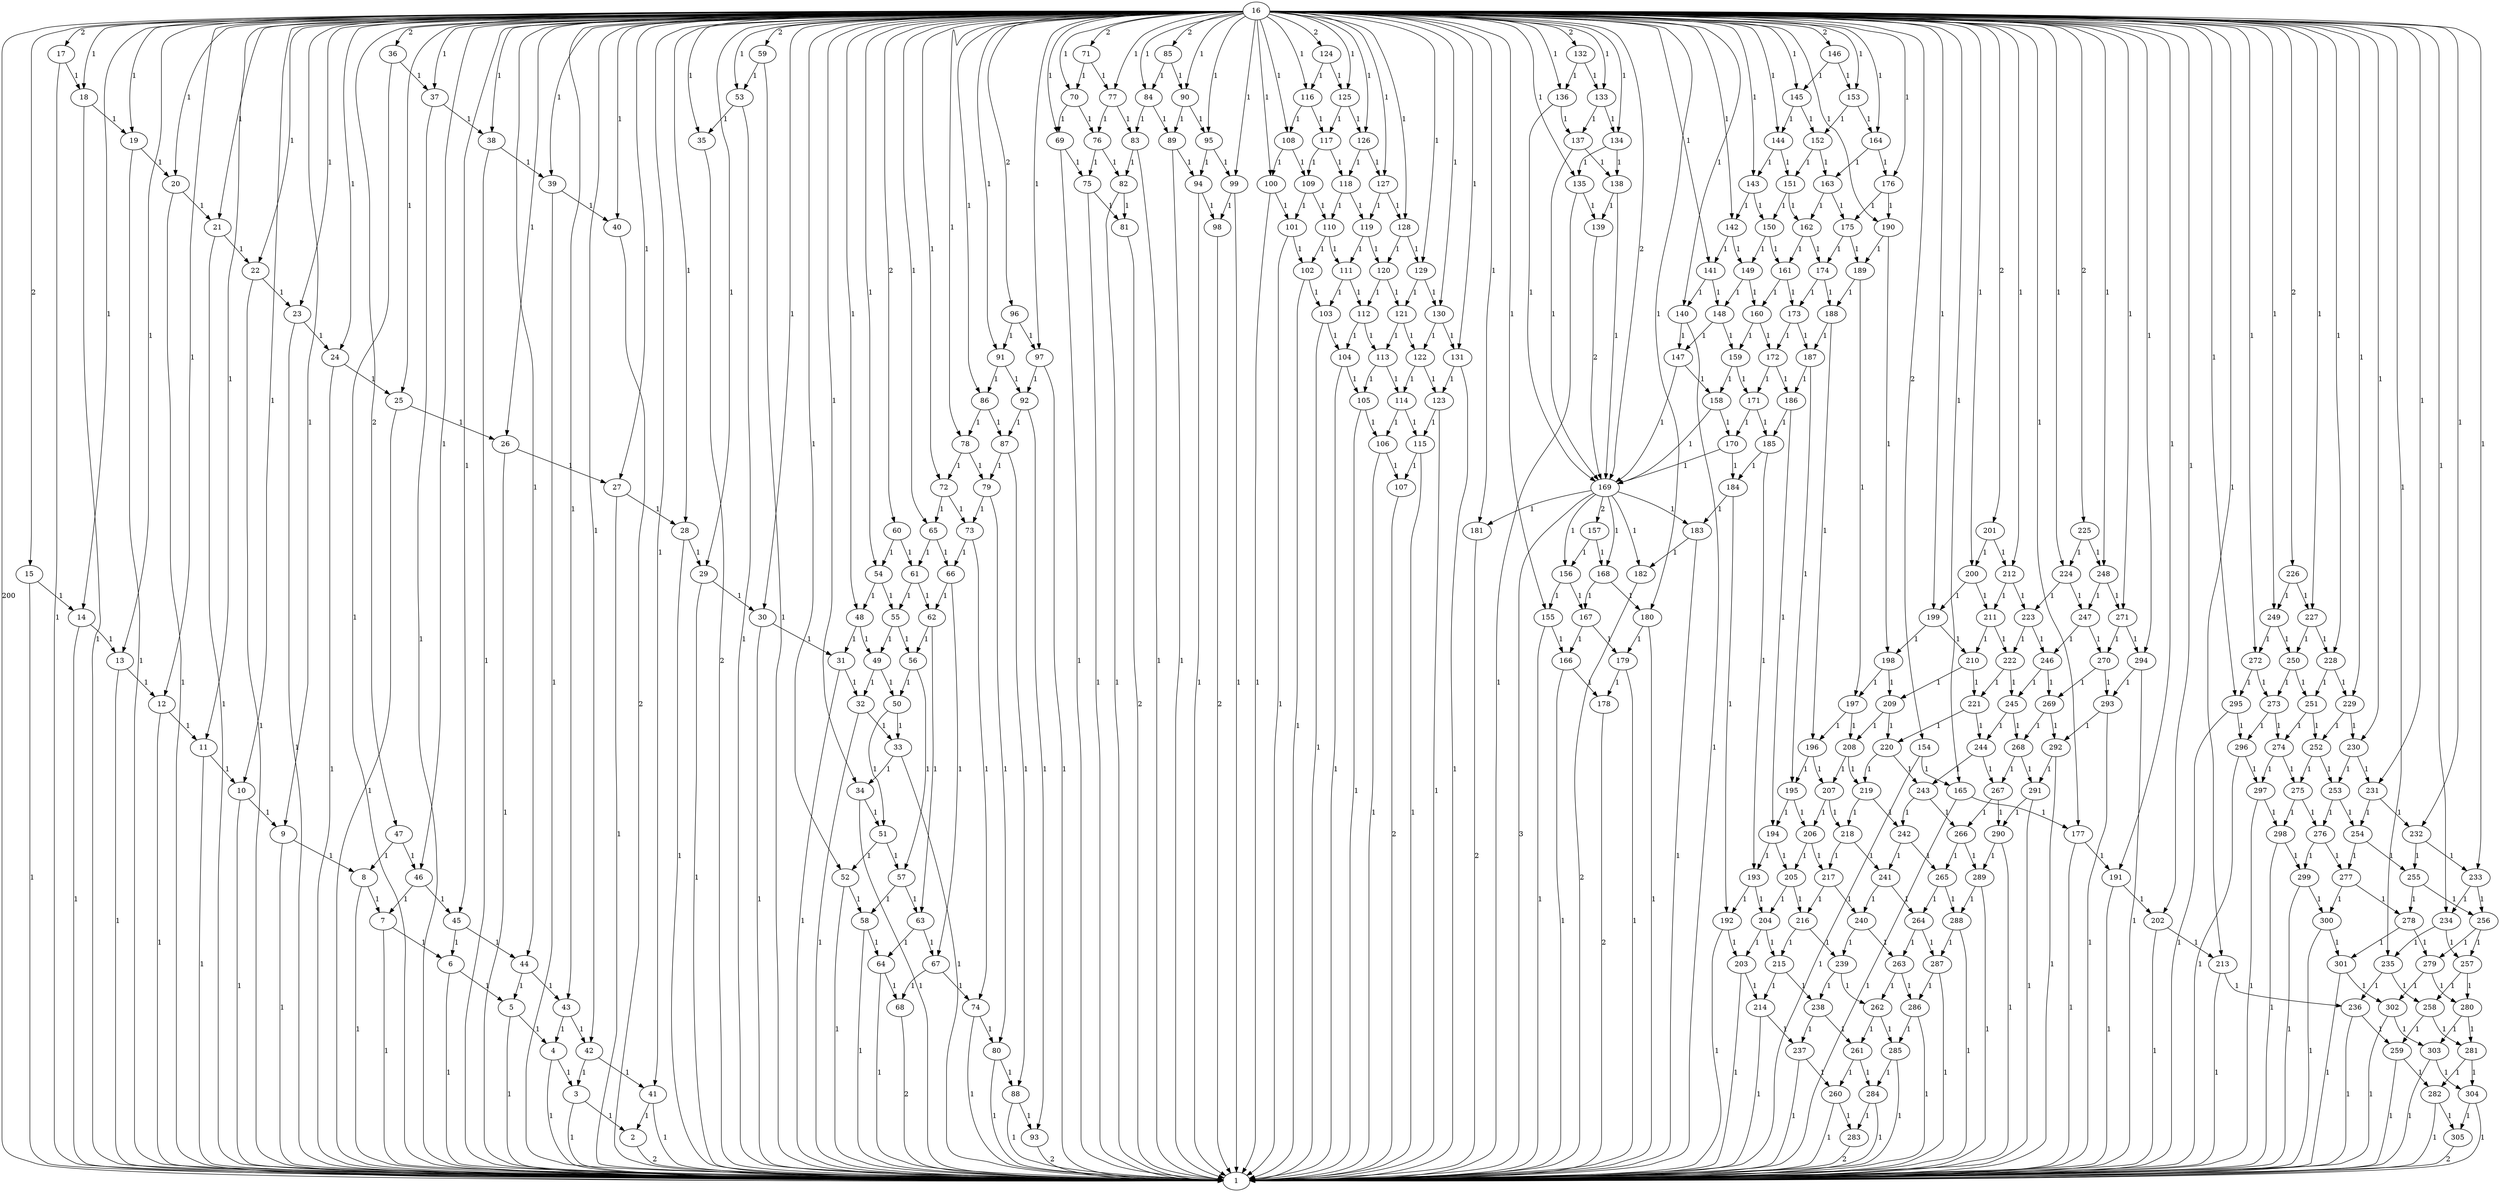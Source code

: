 digraph {
2 -> 1 [label=2];
3 -> 1 [label=1];
3 -> 2 [label=1];
4 -> 1 [label=1];
4 -> 3 [label=1];
5 -> 1 [label=1];
5 -> 4 [label=1];
6 -> 1 [label=1];
6 -> 5 [label=1];
7 -> 1 [label=1];
7 -> 6 [label=1];
8 -> 1 [label=1];
8 -> 7 [label=1];
9 -> 1 [label=1];
9 -> 8 [label=1];
10 -> 1 [label=1];
10 -> 9 [label=1];
11 -> 1 [label=1];
11 -> 10 [label=1];
12 -> 1 [label=1];
12 -> 11 [label=1];
13 -> 1 [label=1];
13 -> 12 [label=1];
14 -> 1 [label=1];
14 -> 13 [label=1];
15 -> 1 [label=1];
15 -> 14 [label=1];
16 -> 1 [label=200];
16 -> 9 [label=1];
16 -> 10 [label=1];
16 -> 11 [label=1];
16 -> 12 [label=1];
16 -> 13 [label=1];
16 -> 14 [label=1];
16 -> 15 [label=2];
16 -> 17 [label=2];
16 -> 18 [label=1];
16 -> 19 [label=1];
16 -> 20 [label=1];
16 -> 21 [label=1];
16 -> 22 [label=1];
16 -> 23 [label=1];
16 -> 24 [label=1];
16 -> 25 [label=1];
16 -> 26 [label=1];
16 -> 27 [label=1];
16 -> 28 [label=1];
16 -> 29 [label=1];
16 -> 30 [label=1];
16 -> 34 [label=1];
16 -> 35 [label=1];
16 -> 36 [label=2];
16 -> 37 [label=1];
16 -> 38 [label=1];
16 -> 39 [label=1];
16 -> 40 [label=1];
16 -> 41 [label=1];
16 -> 42 [label=1];
16 -> 43 [label=1];
16 -> 44 [label=1];
16 -> 45 [label=1];
16 -> 46 [label=1];
16 -> 47 [label=2];
16 -> 48 [label=1];
16 -> 52 [label=1];
16 -> 53 [label=1];
16 -> 54 [label=1];
16 -> 59 [label=2];
16 -> 60 [label=2];
16 -> 65 [label=1];
16 -> 69 [label=1];
16 -> 70 [label=1];
16 -> 71 [label=2];
16 -> 72 [label=1];
16 -> 77 [label=1];
16 -> 78 [label=1];
16 -> 84 [label=1];
16 -> 85 [label=2];
16 -> 86 [label=1];
16 -> 90 [label=1];
16 -> 91 [label=1];
16 -> 95 [label=1];
16 -> 96 [label=2];
16 -> 97 [label=1];
16 -> 99 [label=1];
16 -> 100 [label=1];
16 -> 108 [label=1];
16 -> 116 [label=1];
16 -> 124 [label=2];
16 -> 125 [label=1];
16 -> 126 [label=1];
16 -> 127 [label=1];
16 -> 128 [label=1];
16 -> 129 [label=1];
16 -> 130 [label=1];
16 -> 131 [label=1];
16 -> 132 [label=2];
16 -> 133 [label=1];
16 -> 134 [label=1];
16 -> 135 [label=1];
16 -> 136 [label=1];
16 -> 140 [label=1];
16 -> 141 [label=1];
16 -> 142 [label=1];
16 -> 143 [label=1];
16 -> 144 [label=1];
16 -> 145 [label=1];
16 -> 146 [label=2];
16 -> 153 [label=1];
16 -> 154 [label=2];
16 -> 155 [label=1];
16 -> 164 [label=1];
16 -> 165 [label=1];
16 -> 169 [label=2];
16 -> 176 [label=1];
16 -> 177 [label=1];
16 -> 180 [label=1];
16 -> 181 [label=1];
16 -> 190 [label=1];
16 -> 191 [label=1];
16 -> 199 [label=1];
16 -> 200 [label=1];
16 -> 201 [label=2];
16 -> 202 [label=1];
16 -> 212 [label=1];
16 -> 213 [label=1];
16 -> 224 [label=1];
16 -> 225 [label=2];
16 -> 226 [label=2];
16 -> 227 [label=1];
16 -> 228 [label=1];
16 -> 229 [label=1];
16 -> 230 [label=1];
16 -> 231 [label=1];
16 -> 232 [label=1];
16 -> 233 [label=1];
16 -> 234 [label=1];
16 -> 235 [label=1];
16 -> 248 [label=1];
16 -> 249 [label=1];
16 -> 271 [label=1];
16 -> 272 [label=1];
16 -> 294 [label=1];
16 -> 295 [label=1];
17 -> 1 [label=1];
17 -> 18 [label=1];
18 -> 1 [label=1];
18 -> 19 [label=1];
19 -> 1 [label=1];
19 -> 20 [label=1];
20 -> 1 [label=1];
20 -> 21 [label=1];
21 -> 1 [label=1];
21 -> 22 [label=1];
22 -> 1 [label=1];
22 -> 23 [label=1];
23 -> 1 [label=1];
23 -> 24 [label=1];
24 -> 1 [label=1];
24 -> 25 [label=1];
25 -> 1 [label=1];
25 -> 26 [label=1];
26 -> 1 [label=1];
26 -> 27 [label=1];
27 -> 1 [label=1];
27 -> 28 [label=1];
28 -> 1 [label=1];
28 -> 29 [label=1];
29 -> 1 [label=1];
29 -> 30 [label=1];
30 -> 1 [label=1];
30 -> 31 [label=1];
31 -> 1 [label=1];
31 -> 32 [label=1];
32 -> 1 [label=1];
32 -> 33 [label=1];
33 -> 1 [label=1];
33 -> 34 [label=1];
34 -> 1 [label=1];
34 -> 51 [label=1];
35 -> 1 [label=2];
36 -> 1 [label=1];
36 -> 37 [label=1];
37 -> 1 [label=1];
37 -> 38 [label=1];
38 -> 1 [label=1];
38 -> 39 [label=1];
39 -> 1 [label=1];
39 -> 40 [label=1];
40 -> 1 [label=2];
41 -> 1 [label=1];
41 -> 2 [label=1];
42 -> 3 [label=1];
42 -> 41 [label=1];
43 -> 4 [label=1];
43 -> 42 [label=1];
44 -> 5 [label=1];
44 -> 43 [label=1];
45 -> 6 [label=1];
45 -> 44 [label=1];
46 -> 7 [label=1];
46 -> 45 [label=1];
47 -> 8 [label=1];
47 -> 46 [label=1];
48 -> 31 [label=1];
48 -> 49 [label=1];
49 -> 32 [label=1];
49 -> 50 [label=1];
50 -> 33 [label=1];
50 -> 51 [label=1];
51 -> 52 [label=1];
51 -> 57 [label=1];
52 -> 1 [label=1];
52 -> 58 [label=1];
53 -> 1 [label=1];
53 -> 35 [label=1];
54 -> 48 [label=1];
54 -> 55 [label=1];
55 -> 49 [label=1];
55 -> 56 [label=1];
56 -> 50 [label=1];
56 -> 57 [label=1];
57 -> 58 [label=1];
57 -> 63 [label=1];
58 -> 1 [label=1];
58 -> 64 [label=1];
59 -> 1 [label=1];
59 -> 53 [label=1];
60 -> 54 [label=1];
60 -> 61 [label=1];
61 -> 55 [label=1];
61 -> 62 [label=1];
62 -> 56 [label=1];
62 -> 63 [label=1];
63 -> 64 [label=1];
63 -> 67 [label=1];
64 -> 1 [label=1];
64 -> 68 [label=1];
65 -> 61 [label=1];
65 -> 66 [label=1];
66 -> 62 [label=1];
66 -> 67 [label=1];
67 -> 68 [label=1];
67 -> 74 [label=1];
68 -> 1 [label=2];
69 -> 1 [label=1];
69 -> 75 [label=1];
70 -> 69 [label=1];
70 -> 76 [label=1];
71 -> 70 [label=1];
71 -> 77 [label=1];
72 -> 65 [label=1];
72 -> 73 [label=1];
73 -> 66 [label=1];
73 -> 74 [label=1];
74 -> 1 [label=1];
74 -> 80 [label=1];
75 -> 1 [label=1];
75 -> 81 [label=1];
76 -> 75 [label=1];
76 -> 82 [label=1];
77 -> 76 [label=1];
77 -> 83 [label=1];
78 -> 72 [label=1];
78 -> 79 [label=1];
79 -> 73 [label=1];
79 -> 80 [label=1];
80 -> 1 [label=1];
80 -> 88 [label=1];
81 -> 1 [label=2];
82 -> 1 [label=1];
82 -> 81 [label=1];
83 -> 1 [label=1];
83 -> 82 [label=1];
84 -> 83 [label=1];
84 -> 89 [label=1];
85 -> 84 [label=1];
85 -> 90 [label=1];
86 -> 78 [label=1];
86 -> 87 [label=1];
87 -> 79 [label=1];
87 -> 88 [label=1];
88 -> 1 [label=1];
88 -> 93 [label=1];
89 -> 1 [label=1];
89 -> 94 [label=1];
90 -> 89 [label=1];
90 -> 95 [label=1];
91 -> 86 [label=1];
91 -> 92 [label=1];
92 -> 87 [label=1];
92 -> 93 [label=1];
93 -> 1 [label=2];
94 -> 1 [label=1];
94 -> 98 [label=1];
95 -> 94 [label=1];
95 -> 99 [label=1];
96 -> 91 [label=1];
96 -> 97 [label=1];
97 -> 1 [label=1];
97 -> 92 [label=1];
98 -> 1 [label=2];
99 -> 1 [label=1];
99 -> 98 [label=1];
100 -> 1 [label=1];
100 -> 101 [label=1];
101 -> 1 [label=1];
101 -> 102 [label=1];
102 -> 1 [label=1];
102 -> 103 [label=1];
103 -> 1 [label=1];
103 -> 104 [label=1];
104 -> 1 [label=1];
104 -> 105 [label=1];
105 -> 1 [label=1];
105 -> 106 [label=1];
106 -> 1 [label=1];
106 -> 107 [label=1];
107 -> 1 [label=2];
108 -> 100 [label=1];
108 -> 109 [label=1];
109 -> 101 [label=1];
109 -> 110 [label=1];
110 -> 102 [label=1];
110 -> 111 [label=1];
111 -> 103 [label=1];
111 -> 112 [label=1];
112 -> 104 [label=1];
112 -> 113 [label=1];
113 -> 105 [label=1];
113 -> 114 [label=1];
114 -> 106 [label=1];
114 -> 115 [label=1];
115 -> 1 [label=1];
115 -> 107 [label=1];
116 -> 108 [label=1];
116 -> 117 [label=1];
117 -> 109 [label=1];
117 -> 118 [label=1];
118 -> 110 [label=1];
118 -> 119 [label=1];
119 -> 111 [label=1];
119 -> 120 [label=1];
120 -> 112 [label=1];
120 -> 121 [label=1];
121 -> 113 [label=1];
121 -> 122 [label=1];
122 -> 114 [label=1];
122 -> 123 [label=1];
123 -> 1 [label=1];
123 -> 115 [label=1];
124 -> 116 [label=1];
124 -> 125 [label=1];
125 -> 117 [label=1];
125 -> 126 [label=1];
126 -> 118 [label=1];
126 -> 127 [label=1];
127 -> 119 [label=1];
127 -> 128 [label=1];
128 -> 120 [label=1];
128 -> 129 [label=1];
129 -> 121 [label=1];
129 -> 130 [label=1];
130 -> 122 [label=1];
130 -> 131 [label=1];
131 -> 1 [label=1];
131 -> 123 [label=1];
132 -> 133 [label=1];
132 -> 136 [label=1];
133 -> 134 [label=1];
133 -> 137 [label=1];
134 -> 135 [label=1];
134 -> 138 [label=1];
135 -> 1 [label=1];
135 -> 139 [label=1];
136 -> 137 [label=1];
136 -> 169 [label=1];
137 -> 138 [label=1];
137 -> 169 [label=1];
138 -> 139 [label=1];
138 -> 169 [label=1];
139 -> 169 [label=2];
140 -> 1 [label=1];
140 -> 147 [label=1];
141 -> 140 [label=1];
141 -> 148 [label=1];
142 -> 141 [label=1];
142 -> 149 [label=1];
143 -> 142 [label=1];
143 -> 150 [label=1];
144 -> 143 [label=1];
144 -> 151 [label=1];
145 -> 144 [label=1];
145 -> 152 [label=1];
146 -> 145 [label=1];
146 -> 153 [label=1];
147 -> 158 [label=1];
147 -> 169 [label=1];
148 -> 147 [label=1];
148 -> 159 [label=1];
149 -> 148 [label=1];
149 -> 160 [label=1];
150 -> 149 [label=1];
150 -> 161 [label=1];
151 -> 150 [label=1];
151 -> 162 [label=1];
152 -> 151 [label=1];
152 -> 163 [label=1];
153 -> 152 [label=1];
153 -> 164 [label=1];
154 -> 1 [label=1];
154 -> 165 [label=1];
155 -> 1 [label=1];
155 -> 166 [label=1];
156 -> 155 [label=1];
156 -> 167 [label=1];
157 -> 156 [label=1];
157 -> 168 [label=1];
158 -> 169 [label=1];
158 -> 170 [label=1];
159 -> 158 [label=1];
159 -> 171 [label=1];
160 -> 159 [label=1];
160 -> 172 [label=1];
161 -> 160 [label=1];
161 -> 173 [label=1];
162 -> 161 [label=1];
162 -> 174 [label=1];
163 -> 162 [label=1];
163 -> 175 [label=1];
164 -> 163 [label=1];
164 -> 176 [label=1];
165 -> 1 [label=1];
165 -> 177 [label=1];
166 -> 1 [label=1];
166 -> 178 [label=1];
167 -> 166 [label=1];
167 -> 179 [label=1];
168 -> 167 [label=1];
168 -> 180 [label=1];
169 -> 1 [label=3];
169 -> 156 [label=1];
169 -> 157 [label=2];
169 -> 168 [label=1];
169 -> 181 [label=1];
169 -> 182 [label=1];
169 -> 183 [label=1];
170 -> 169 [label=1];
170 -> 184 [label=1];
171 -> 170 [label=1];
171 -> 185 [label=1];
172 -> 171 [label=1];
172 -> 186 [label=1];
173 -> 172 [label=1];
173 -> 187 [label=1];
174 -> 173 [label=1];
174 -> 188 [label=1];
175 -> 174 [label=1];
175 -> 189 [label=1];
176 -> 175 [label=1];
176 -> 190 [label=1];
177 -> 1 [label=1];
177 -> 191 [label=1];
178 -> 1 [label=2];
179 -> 1 [label=1];
179 -> 178 [label=1];
180 -> 1 [label=1];
180 -> 179 [label=1];
181 -> 1 [label=2];
182 -> 1 [label=2];
183 -> 1 [label=1];
183 -> 182 [label=1];
184 -> 183 [label=1];
184 -> 192 [label=1];
185 -> 184 [label=1];
185 -> 193 [label=1];
186 -> 185 [label=1];
186 -> 194 [label=1];
187 -> 186 [label=1];
187 -> 195 [label=1];
188 -> 187 [label=1];
188 -> 196 [label=1];
189 -> 188 [label=1];
189 -> 197 [label=1];
190 -> 189 [label=1];
190 -> 198 [label=1];
191 -> 1 [label=1];
191 -> 202 [label=1];
192 -> 1 [label=1];
192 -> 203 [label=1];
193 -> 192 [label=1];
193 -> 204 [label=1];
194 -> 193 [label=1];
194 -> 205 [label=1];
195 -> 194 [label=1];
195 -> 206 [label=1];
196 -> 195 [label=1];
196 -> 207 [label=1];
197 -> 196 [label=1];
197 -> 208 [label=1];
198 -> 197 [label=1];
198 -> 209 [label=1];
199 -> 198 [label=1];
199 -> 210 [label=1];
200 -> 199 [label=1];
200 -> 211 [label=1];
201 -> 200 [label=1];
201 -> 212 [label=1];
202 -> 1 [label=1];
202 -> 213 [label=1];
203 -> 1 [label=1];
203 -> 214 [label=1];
204 -> 203 [label=1];
204 -> 215 [label=1];
205 -> 204 [label=1];
205 -> 216 [label=1];
206 -> 205 [label=1];
206 -> 217 [label=1];
207 -> 206 [label=1];
207 -> 218 [label=1];
208 -> 207 [label=1];
208 -> 219 [label=1];
209 -> 208 [label=1];
209 -> 220 [label=1];
210 -> 209 [label=1];
210 -> 221 [label=1];
211 -> 210 [label=1];
211 -> 222 [label=1];
212 -> 211 [label=1];
212 -> 223 [label=1];
213 -> 1 [label=1];
213 -> 236 [label=1];
214 -> 1 [label=1];
214 -> 237 [label=1];
215 -> 214 [label=1];
215 -> 238 [label=1];
216 -> 215 [label=1];
216 -> 239 [label=1];
217 -> 216 [label=1];
217 -> 240 [label=1];
218 -> 217 [label=1];
218 -> 241 [label=1];
219 -> 218 [label=1];
219 -> 242 [label=1];
220 -> 219 [label=1];
220 -> 243 [label=1];
221 -> 220 [label=1];
221 -> 244 [label=1];
222 -> 221 [label=1];
222 -> 245 [label=1];
223 -> 222 [label=1];
223 -> 246 [label=1];
224 -> 223 [label=1];
224 -> 247 [label=1];
225 -> 224 [label=1];
225 -> 248 [label=1];
226 -> 227 [label=1];
226 -> 249 [label=1];
227 -> 228 [label=1];
227 -> 250 [label=1];
228 -> 229 [label=1];
228 -> 251 [label=1];
229 -> 230 [label=1];
229 -> 252 [label=1];
230 -> 231 [label=1];
230 -> 253 [label=1];
231 -> 232 [label=1];
231 -> 254 [label=1];
232 -> 233 [label=1];
232 -> 255 [label=1];
233 -> 234 [label=1];
233 -> 256 [label=1];
234 -> 235 [label=1];
234 -> 257 [label=1];
235 -> 236 [label=1];
235 -> 258 [label=1];
236 -> 1 [label=1];
236 -> 259 [label=1];
237 -> 1 [label=1];
237 -> 260 [label=1];
238 -> 237 [label=1];
238 -> 261 [label=1];
239 -> 238 [label=1];
239 -> 262 [label=1];
240 -> 239 [label=1];
240 -> 263 [label=1];
241 -> 240 [label=1];
241 -> 264 [label=1];
242 -> 241 [label=1];
242 -> 265 [label=1];
243 -> 242 [label=1];
243 -> 266 [label=1];
244 -> 243 [label=1];
244 -> 267 [label=1];
245 -> 244 [label=1];
245 -> 268 [label=1];
246 -> 245 [label=1];
246 -> 269 [label=1];
247 -> 246 [label=1];
247 -> 270 [label=1];
248 -> 247 [label=1];
248 -> 271 [label=1];
249 -> 250 [label=1];
249 -> 272 [label=1];
250 -> 251 [label=1];
250 -> 273 [label=1];
251 -> 252 [label=1];
251 -> 274 [label=1];
252 -> 253 [label=1];
252 -> 275 [label=1];
253 -> 254 [label=1];
253 -> 276 [label=1];
254 -> 255 [label=1];
254 -> 277 [label=1];
255 -> 256 [label=1];
255 -> 278 [label=1];
256 -> 257 [label=1];
256 -> 279 [label=1];
257 -> 258 [label=1];
257 -> 280 [label=1];
258 -> 259 [label=1];
258 -> 281 [label=1];
259 -> 1 [label=1];
259 -> 282 [label=1];
260 -> 1 [label=1];
260 -> 283 [label=1];
261 -> 260 [label=1];
261 -> 284 [label=1];
262 -> 261 [label=1];
262 -> 285 [label=1];
263 -> 262 [label=1];
263 -> 286 [label=1];
264 -> 263 [label=1];
264 -> 287 [label=1];
265 -> 264 [label=1];
265 -> 288 [label=1];
266 -> 265 [label=1];
266 -> 289 [label=1];
267 -> 266 [label=1];
267 -> 290 [label=1];
268 -> 267 [label=1];
268 -> 291 [label=1];
269 -> 268 [label=1];
269 -> 292 [label=1];
270 -> 269 [label=1];
270 -> 293 [label=1];
271 -> 270 [label=1];
271 -> 294 [label=1];
272 -> 273 [label=1];
272 -> 295 [label=1];
273 -> 274 [label=1];
273 -> 296 [label=1];
274 -> 275 [label=1];
274 -> 297 [label=1];
275 -> 276 [label=1];
275 -> 298 [label=1];
276 -> 277 [label=1];
276 -> 299 [label=1];
277 -> 278 [label=1];
277 -> 300 [label=1];
278 -> 279 [label=1];
278 -> 301 [label=1];
279 -> 280 [label=1];
279 -> 302 [label=1];
280 -> 281 [label=1];
280 -> 303 [label=1];
281 -> 282 [label=1];
281 -> 304 [label=1];
282 -> 1 [label=1];
282 -> 305 [label=1];
283 -> 1 [label=2];
284 -> 1 [label=1];
284 -> 283 [label=1];
285 -> 1 [label=1];
285 -> 284 [label=1];
286 -> 1 [label=1];
286 -> 285 [label=1];
287 -> 1 [label=1];
287 -> 286 [label=1];
288 -> 1 [label=1];
288 -> 287 [label=1];
289 -> 1 [label=1];
289 -> 288 [label=1];
290 -> 1 [label=1];
290 -> 289 [label=1];
291 -> 1 [label=1];
291 -> 290 [label=1];
292 -> 1 [label=1];
292 -> 291 [label=1];
293 -> 1 [label=1];
293 -> 292 [label=1];
294 -> 1 [label=1];
294 -> 293 [label=1];
295 -> 1 [label=1];
295 -> 296 [label=1];
296 -> 1 [label=1];
296 -> 297 [label=1];
297 -> 1 [label=1];
297 -> 298 [label=1];
298 -> 1 [label=1];
298 -> 299 [label=1];
299 -> 1 [label=1];
299 -> 300 [label=1];
300 -> 1 [label=1];
300 -> 301 [label=1];
301 -> 1 [label=1];
301 -> 302 [label=1];
302 -> 1 [label=1];
302 -> 303 [label=1];
303 -> 1 [label=1];
303 -> 304 [label=1];
304 -> 1 [label=1];
304 -> 305 [label=1];
305 -> 1 [label=2];
}